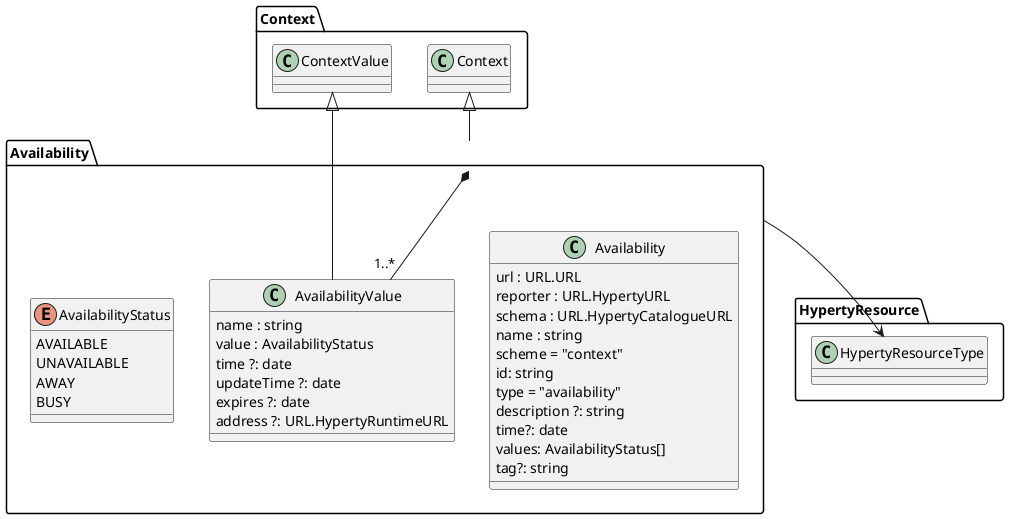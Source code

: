 @startuml "availability-context.png"

Package Availability {

class Availability {
  url : URL.URL
  reporter : URL.HypertyURL
  schema : URL.HypertyCatalogueURL
  name : string
  scheme = "context"
  id: string
  type = "availability"
  description ?: string
  time?: date
  values: AvailabilityStatus[]
  tag?: string
}

class AvailabilityValue {
  name : string
  value : AvailabilityStatus
  time ?: date
  updateTime ?: date
  expires ?: date
  address ?: URL.HypertyRuntimeURL
}

enum AvailabilityStatus {
 AVAILABLE
 UNAVAILABLE
 AWAY
 BUSY
}


}
Availability *-- "1..*" AvailabilityValue

Availability -up-|> Context.Context
AvailabilityValue -up-|> Context.ContextValue
Availability --> HypertyResource.HypertyResourceType


@enduml
